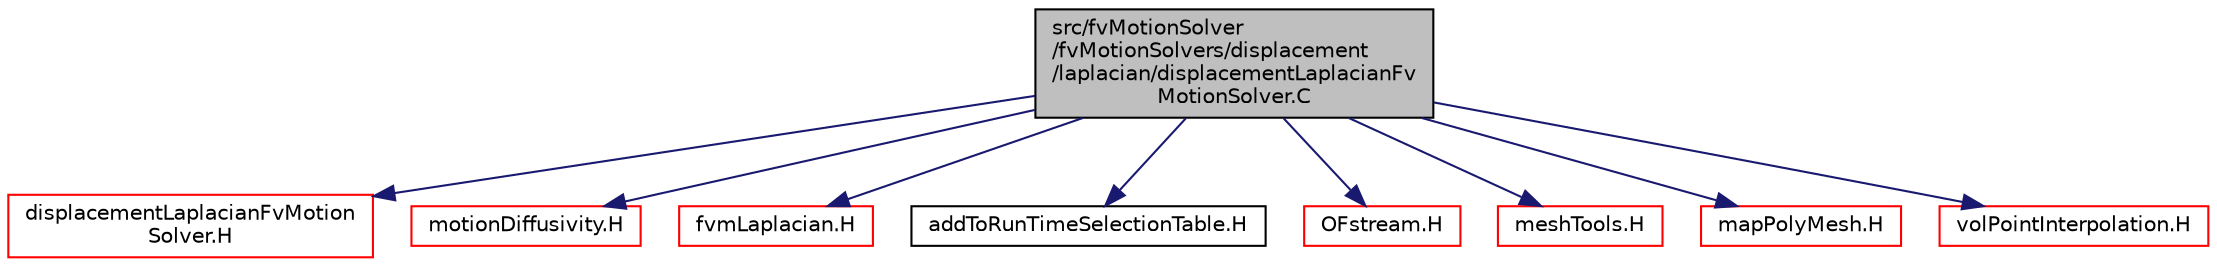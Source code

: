 digraph "src/fvMotionSolver/fvMotionSolvers/displacement/laplacian/displacementLaplacianFvMotionSolver.C"
{
  bgcolor="transparent";
  edge [fontname="Helvetica",fontsize="10",labelfontname="Helvetica",labelfontsize="10"];
  node [fontname="Helvetica",fontsize="10",shape=record];
  Node0 [label="src/fvMotionSolver\l/fvMotionSolvers/displacement\l/laplacian/displacementLaplacianFv\lMotionSolver.C",height=0.2,width=0.4,color="black", fillcolor="grey75", style="filled", fontcolor="black"];
  Node0 -> Node1 [color="midnightblue",fontsize="10",style="solid",fontname="Helvetica"];
  Node1 [label="displacementLaplacianFvMotion\lSolver.H",height=0.2,width=0.4,color="red",URL="$a05036.html"];
  Node0 -> Node324 [color="midnightblue",fontsize="10",style="solid",fontname="Helvetica"];
  Node324 [label="motionDiffusivity.H",height=0.2,width=0.4,color="red",URL="$a05153.html"];
  Node0 -> Node325 [color="midnightblue",fontsize="10",style="solid",fontname="Helvetica"];
  Node325 [label="fvmLaplacian.H",height=0.2,width=0.4,color="red",URL="$a03248.html",tooltip="Calculate the matrix for the laplacian of the field. "];
  Node0 -> Node345 [color="midnightblue",fontsize="10",style="solid",fontname="Helvetica"];
  Node345 [label="addToRunTimeSelectionTable.H",height=0.2,width=0.4,color="black",URL="$a09989.html",tooltip="Macros for easy insertion into run-time selection tables. "];
  Node0 -> Node346 [color="midnightblue",fontsize="10",style="solid",fontname="Helvetica"];
  Node346 [label="OFstream.H",height=0.2,width=0.4,color="red",URL="$a09791.html"];
  Node0 -> Node348 [color="midnightblue",fontsize="10",style="solid",fontname="Helvetica"];
  Node348 [label="meshTools.H",height=0.2,width=0.4,color="red",URL="$a08357.html"];
  Node0 -> Node349 [color="midnightblue",fontsize="10",style="solid",fontname="Helvetica"];
  Node349 [label="mapPolyMesh.H",height=0.2,width=0.4,color="red",URL="$a12365.html"];
  Node0 -> Node352 [color="midnightblue",fontsize="10",style="solid",fontname="Helvetica"];
  Node352 [label="volPointInterpolation.H",height=0.2,width=0.4,color="red",URL="$a04535.html"];
}
